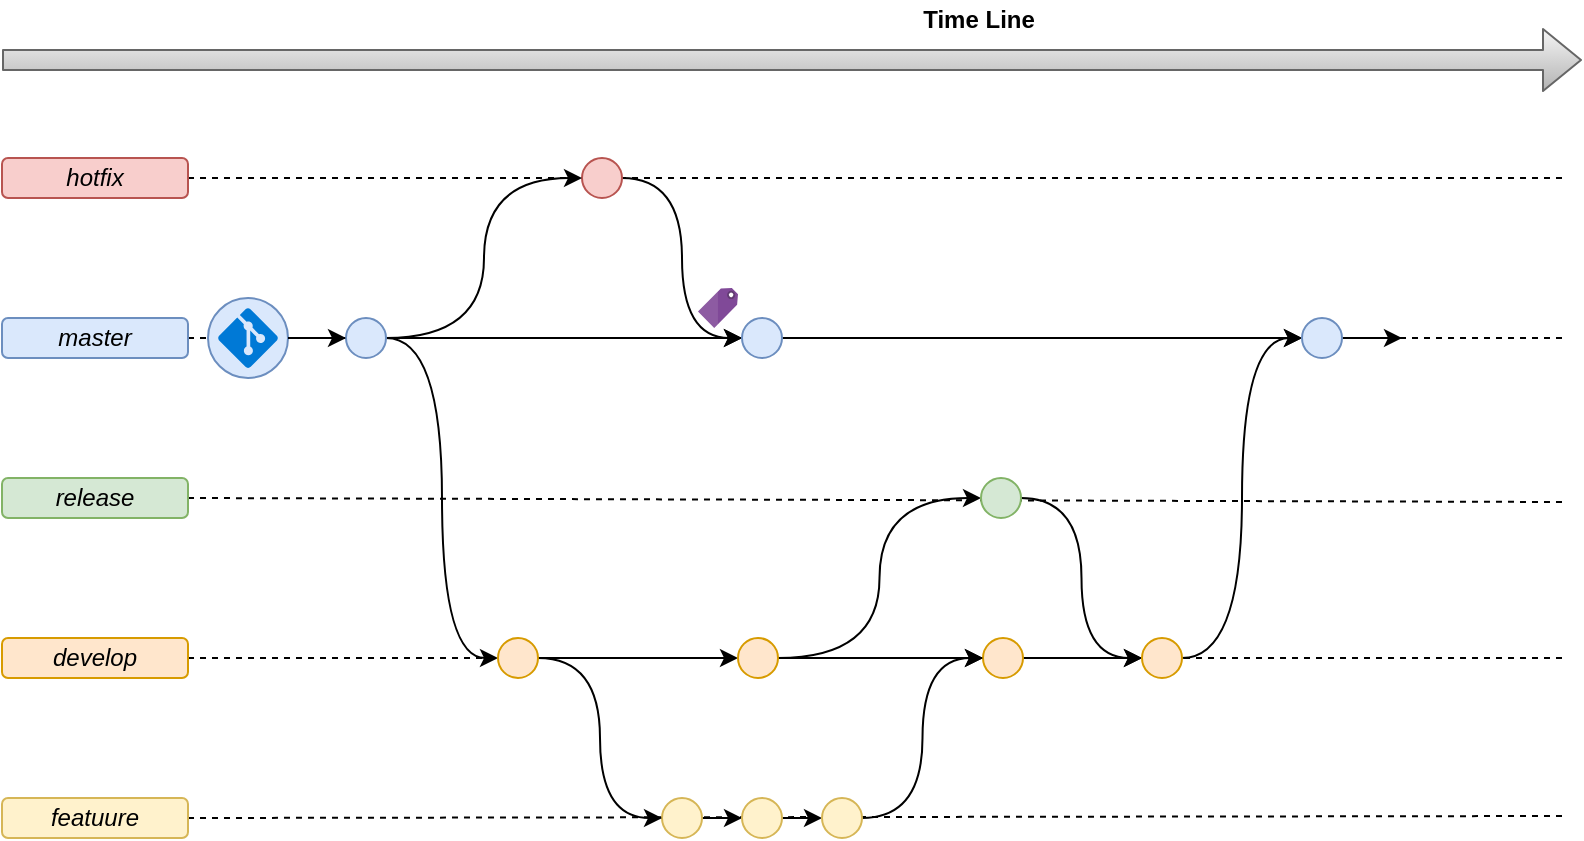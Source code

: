 <mxfile version="10.7.2" type="device"><diagram id="VqupGmc6FMFOg1BoKGOg" name="Página-1"><mxGraphModel dx="840" dy="1705" grid="1" gridSize="10" guides="1" tooltips="1" connect="1" arrows="1" fold="1" page="1" pageScale="1" pageWidth="827" pageHeight="1169" math="0" shadow="0"><root><mxCell id="0"/><mxCell id="1" parent="0"/><mxCell id="4XPv6ZGtoWSZZRw497rc-11" style="rounded=0;orthogonalLoop=1;jettySize=auto;html=1;endArrow=none;endFill=0;dashed=1;exitX=1;exitY=0.5;exitDx=0;exitDy=0;" edge="1" parent="1" source="WPUwWo5HzPdh8cVN5kZH-49"><mxGeometry relative="1" as="geometry"><mxPoint x="800" y="359" as="targetPoint"/><mxPoint x="123" y="359" as="sourcePoint"/></mxGeometry></mxCell><mxCell id="4XPv6ZGtoWSZZRw497rc-10" style="rounded=0;orthogonalLoop=1;jettySize=auto;html=1;endArrow=none;endFill=0;dashed=1;exitX=1;exitY=0.5;exitDx=0;exitDy=0;" edge="1" parent="1" source="WPUwWo5HzPdh8cVN5kZH-18"><mxGeometry relative="1" as="geometry"><mxPoint x="800" y="280" as="targetPoint"/><mxPoint x="133" y="60" as="sourcePoint"/></mxGeometry></mxCell><mxCell id="4XPv6ZGtoWSZZRw497rc-9" style="rounded=0;orthogonalLoop=1;jettySize=auto;html=1;endArrow=none;endFill=0;dashed=1;exitX=1;exitY=0.5;exitDx=0;exitDy=0;" edge="1" parent="1" source="WPUwWo5HzPdh8cVN5kZH-63"><mxGeometry relative="1" as="geometry"><mxPoint x="800" y="202" as="targetPoint"/><mxPoint x="113" y="201.5" as="sourcePoint"/></mxGeometry></mxCell><mxCell id="4XPv6ZGtoWSZZRw497rc-5" style="rounded=0;orthogonalLoop=1;jettySize=auto;html=1;endArrow=none;endFill=0;dashed=1;" edge="1" parent="1" source="WPUwWo5HzPdh8cVN5kZH-19"><mxGeometry relative="1" as="geometry"><mxPoint x="800" y="40" as="targetPoint"/></mxGeometry></mxCell><mxCell id="4XPv6ZGtoWSZZRw497rc-6" style="rounded=0;orthogonalLoop=1;jettySize=auto;html=1;endArrow=none;endFill=0;dashed=1;" edge="1" parent="1"><mxGeometry relative="1" as="geometry"><mxPoint x="800" y="120" as="targetPoint"/><mxPoint x="113" y="120" as="sourcePoint"/></mxGeometry></mxCell><mxCell id="WPUwWo5HzPdh8cVN5kZH-5" value="" style="shape=flexArrow;endArrow=classic;html=1;gradientColor=#b3b3b3;fillColor=#f5f5f5;strokeColor=#666666;" parent="1" edge="1"><mxGeometry y="30" width="50" height="50" relative="1" as="geometry"><mxPoint x="20" y="-19" as="sourcePoint"/><mxPoint x="810" y="-19" as="targetPoint"/><mxPoint as="offset"/></mxGeometry></mxCell><mxCell id="WPUwWo5HzPdh8cVN5kZH-7" value="Time Line" style="text;html=1;resizable=0;autosize=1;align=center;verticalAlign=middle;points=[];fillColor=none;strokeColor=none;rounded=0;fontStyle=1" parent="1" vertex="1"><mxGeometry x="472.5" y="-49" width="70" height="20" as="geometry"/></mxCell><mxCell id="WPUwWo5HzPdh8cVN5kZH-17" value="master" style="rounded=1;whiteSpace=wrap;html=1;strokeColor=#6c8ebf;fillColor=#dae8fc;fontStyle=2" parent="1" vertex="1"><mxGeometry x="20" y="110" width="93" height="20" as="geometry"/></mxCell><mxCell id="WPUwWo5HzPdh8cVN5kZH-18" value="develop" style="rounded=1;whiteSpace=wrap;html=1;strokeColor=#d79b00;fillColor=#ffe6cc;fontStyle=2" parent="1" vertex="1"><mxGeometry x="20" y="270" width="93" height="20" as="geometry"/></mxCell><mxCell id="WPUwWo5HzPdh8cVN5kZH-19" value="hotfix" style="rounded=1;whiteSpace=wrap;html=1;strokeColor=#b85450;fillColor=#f8cecc;fontStyle=2" parent="1" vertex="1"><mxGeometry x="20" y="30" width="93" height="20" as="geometry"/></mxCell><mxCell id="WPUwWo5HzPdh8cVN5kZH-54" style="edgeStyle=orthogonalEdgeStyle;curved=1;rounded=0;orthogonalLoop=1;jettySize=auto;html=1;entryX=0;entryY=0.5;entryDx=0;entryDy=0;" parent="1" source="WPUwWo5HzPdh8cVN5kZH-22" target="WPUwWo5HzPdh8cVN5kZH-52" edge="1"><mxGeometry relative="1" as="geometry"/></mxCell><mxCell id="WPUwWo5HzPdh8cVN5kZH-22" value="" style="ellipse;whiteSpace=wrap;html=1;aspect=fixed;strokeColor=#d6b656;fillColor=#fff2cc;" parent="1" vertex="1"><mxGeometry x="350" y="350" width="20" height="20" as="geometry"/></mxCell><mxCell id="WPUwWo5HzPdh8cVN5kZH-48" style="edgeStyle=orthogonalEdgeStyle;curved=1;rounded=0;orthogonalLoop=1;jettySize=auto;html=1;entryX=0;entryY=0.5;entryDx=0;entryDy=0;" parent="1" source="WPUwWo5HzPdh8cVN5kZH-24" target="WPUwWo5HzPdh8cVN5kZH-37" edge="1"><mxGeometry relative="1" as="geometry"/></mxCell><mxCell id="WPUwWo5HzPdh8cVN5kZH-24" value="" style="ellipse;whiteSpace=wrap;html=1;aspect=fixed;strokeColor=#b85450;fillColor=#f8cecc;" parent="1" vertex="1"><mxGeometry x="310" y="30" width="20" height="20" as="geometry"/></mxCell><mxCell id="WPUwWo5HzPdh8cVN5kZH-30" value="" style="group" parent="1" vertex="1" connectable="0"><mxGeometry x="123" y="100" width="40" height="40" as="geometry"/></mxCell><mxCell id="WPUwWo5HzPdh8cVN5kZH-28" value="" style="ellipse;whiteSpace=wrap;html=1;aspect=fixed;strokeColor=#6c8ebf;fillColor=#dae8fc;" parent="WPUwWo5HzPdh8cVN5kZH-30" vertex="1"><mxGeometry width="40" height="40" as="geometry"/></mxCell><mxCell id="WPUwWo5HzPdh8cVN5kZH-29" value="" style="shadow=0;dashed=0;html=1;strokeColor=none;fillColor=#0079D6;labelPosition=center;verticalLabelPosition=bottom;verticalAlign=top;align=center;shape=mxgraph.azure.git_repository;" parent="WPUwWo5HzPdh8cVN5kZH-30" vertex="1"><mxGeometry x="5" y="5" width="30" height="30" as="geometry"/></mxCell><mxCell id="WPUwWo5HzPdh8cVN5kZH-36" style="edgeStyle=orthogonalEdgeStyle;rounded=0;orthogonalLoop=1;jettySize=auto;html=1;entryX=0;entryY=0.5;entryDx=0;entryDy=0;curved=1;" parent="1" source="WPUwWo5HzPdh8cVN5kZH-33" target="WPUwWo5HzPdh8cVN5kZH-35" edge="1"><mxGeometry relative="1" as="geometry"/></mxCell><mxCell id="WPUwWo5HzPdh8cVN5kZH-38" style="edgeStyle=orthogonalEdgeStyle;curved=1;rounded=0;orthogonalLoop=1;jettySize=auto;html=1;entryX=0;entryY=0.5;entryDx=0;entryDy=0;" parent="1" source="WPUwWo5HzPdh8cVN5kZH-33" target="WPUwWo5HzPdh8cVN5kZH-37" edge="1"><mxGeometry relative="1" as="geometry"/></mxCell><mxCell id="WPUwWo5HzPdh8cVN5kZH-47" style="edgeStyle=orthogonalEdgeStyle;curved=1;rounded=0;orthogonalLoop=1;jettySize=auto;html=1;entryX=0;entryY=0.5;entryDx=0;entryDy=0;" parent="1" source="WPUwWo5HzPdh8cVN5kZH-33" target="WPUwWo5HzPdh8cVN5kZH-24" edge="1"><mxGeometry relative="1" as="geometry"/></mxCell><mxCell id="WPUwWo5HzPdh8cVN5kZH-33" value="" style="ellipse;whiteSpace=wrap;html=1;aspect=fixed;strokeColor=#6c8ebf;fillColor=#dae8fc;" parent="1" vertex="1"><mxGeometry x="192" y="110" width="20" height="20" as="geometry"/></mxCell><mxCell id="WPUwWo5HzPdh8cVN5kZH-34" style="edgeStyle=none;rounded=0;orthogonalLoop=1;jettySize=auto;html=1;entryX=0;entryY=0.5;entryDx=0;entryDy=0;exitX=1;exitY=0.5;exitDx=0;exitDy=0;" parent="1" source="WPUwWo5HzPdh8cVN5kZH-28" target="WPUwWo5HzPdh8cVN5kZH-33" edge="1"><mxGeometry relative="1" as="geometry"/></mxCell><mxCell id="WPUwWo5HzPdh8cVN5kZH-51" style="edgeStyle=orthogonalEdgeStyle;curved=1;rounded=0;orthogonalLoop=1;jettySize=auto;html=1;entryX=0;entryY=0.5;entryDx=0;entryDy=0;" parent="1" source="WPUwWo5HzPdh8cVN5kZH-35" target="WPUwWo5HzPdh8cVN5kZH-22" edge="1"><mxGeometry relative="1" as="geometry"/></mxCell><mxCell id="WPUwWo5HzPdh8cVN5kZH-61" style="edgeStyle=orthogonalEdgeStyle;curved=1;rounded=0;orthogonalLoop=1;jettySize=auto;html=1;entryX=0;entryY=0.5;entryDx=0;entryDy=0;" parent="1" source="WPUwWo5HzPdh8cVN5kZH-35" target="WPUwWo5HzPdh8cVN5kZH-60" edge="1"><mxGeometry relative="1" as="geometry"/></mxCell><mxCell id="WPUwWo5HzPdh8cVN5kZH-35" value="" style="ellipse;whiteSpace=wrap;html=1;aspect=fixed;strokeColor=#d79b00;fillColor=#ffe6cc;" parent="1" vertex="1"><mxGeometry x="268" y="270" width="20" height="20" as="geometry"/></mxCell><mxCell id="4XPv6ZGtoWSZZRw497rc-2" style="edgeStyle=orthogonalEdgeStyle;rounded=0;orthogonalLoop=1;jettySize=auto;html=1;entryX=0;entryY=0.5;entryDx=0;entryDy=0;" edge="1" parent="1" source="WPUwWo5HzPdh8cVN5kZH-37" target="4XPv6ZGtoWSZZRw497rc-1"><mxGeometry relative="1" as="geometry"/></mxCell><mxCell id="WPUwWo5HzPdh8cVN5kZH-37" value="" style="ellipse;whiteSpace=wrap;html=1;aspect=fixed;strokeColor=#6c8ebf;fillColor=#dae8fc;" parent="1" vertex="1"><mxGeometry x="390" y="110" width="20" height="20" as="geometry"/></mxCell><mxCell id="WPUwWo5HzPdh8cVN5kZH-49" value="featuure" style="rounded=1;whiteSpace=wrap;html=1;strokeColor=#d6b656;fillColor=#fff2cc;fontStyle=2" parent="1" vertex="1"><mxGeometry x="20" y="350" width="93" height="20" as="geometry"/></mxCell><mxCell id="WPUwWo5HzPdh8cVN5kZH-57" style="edgeStyle=orthogonalEdgeStyle;curved=1;rounded=0;orthogonalLoop=1;jettySize=auto;html=1;exitX=1;exitY=0.5;exitDx=0;exitDy=0;entryX=0;entryY=0.5;entryDx=0;entryDy=0;" parent="1" source="WPUwWo5HzPdh8cVN5kZH-52" target="WPUwWo5HzPdh8cVN5kZH-53" edge="1"><mxGeometry relative="1" as="geometry"/></mxCell><mxCell id="WPUwWo5HzPdh8cVN5kZH-52" value="" style="ellipse;whiteSpace=wrap;html=1;aspect=fixed;strokeColor=#d6b656;fillColor=#fff2cc;" parent="1" vertex="1"><mxGeometry x="390" y="350" width="20" height="20" as="geometry"/></mxCell><mxCell id="WPUwWo5HzPdh8cVN5kZH-59" style="edgeStyle=orthogonalEdgeStyle;curved=1;rounded=0;orthogonalLoop=1;jettySize=auto;html=1;exitX=1;exitY=0.5;exitDx=0;exitDy=0;entryX=0;entryY=0.5;entryDx=0;entryDy=0;" parent="1" source="WPUwWo5HzPdh8cVN5kZH-53" target="WPUwWo5HzPdh8cVN5kZH-58" edge="1"><mxGeometry relative="1" as="geometry"/></mxCell><mxCell id="WPUwWo5HzPdh8cVN5kZH-53" value="" style="ellipse;whiteSpace=wrap;html=1;aspect=fixed;strokeColor=#d6b656;fillColor=#fff2cc;" parent="1" vertex="1"><mxGeometry x="430" y="350" width="20" height="20" as="geometry"/></mxCell><mxCell id="WPUwWo5HzPdh8cVN5kZH-69" style="edgeStyle=orthogonalEdgeStyle;curved=1;rounded=0;orthogonalLoop=1;jettySize=auto;html=1;entryX=0;entryY=0.5;entryDx=0;entryDy=0;" parent="1" source="WPUwWo5HzPdh8cVN5kZH-58" target="WPUwWo5HzPdh8cVN5kZH-67" edge="1"><mxGeometry relative="1" as="geometry"/></mxCell><mxCell id="WPUwWo5HzPdh8cVN5kZH-58" value="" style="ellipse;whiteSpace=wrap;html=1;aspect=fixed;strokeColor=#d79b00;fillColor=#ffe6cc;" parent="1" vertex="1"><mxGeometry x="510.5" y="270" width="20" height="20" as="geometry"/></mxCell><mxCell id="WPUwWo5HzPdh8cVN5kZH-62" style="edgeStyle=orthogonalEdgeStyle;curved=1;rounded=0;orthogonalLoop=1;jettySize=auto;html=1;entryX=0;entryY=0.5;entryDx=0;entryDy=0;" parent="1" source="WPUwWo5HzPdh8cVN5kZH-60" target="WPUwWo5HzPdh8cVN5kZH-58" edge="1"><mxGeometry relative="1" as="geometry"/></mxCell><mxCell id="WPUwWo5HzPdh8cVN5kZH-65" style="edgeStyle=orthogonalEdgeStyle;curved=1;rounded=0;orthogonalLoop=1;jettySize=auto;html=1;entryX=0;entryY=0.5;entryDx=0;entryDy=0;" parent="1" source="WPUwWo5HzPdh8cVN5kZH-60" target="WPUwWo5HzPdh8cVN5kZH-64" edge="1"><mxGeometry relative="1" as="geometry"/></mxCell><mxCell id="WPUwWo5HzPdh8cVN5kZH-60" value="" style="ellipse;whiteSpace=wrap;html=1;aspect=fixed;strokeColor=#d79b00;fillColor=#ffe6cc;" parent="1" vertex="1"><mxGeometry x="388" y="270" width="20" height="20" as="geometry"/></mxCell><mxCell id="WPUwWo5HzPdh8cVN5kZH-63" value="release" style="rounded=1;whiteSpace=wrap;html=1;strokeColor=#82b366;fillColor=#d5e8d4;fontStyle=2" parent="1" vertex="1"><mxGeometry x="20" y="190" width="93" height="20" as="geometry"/></mxCell><mxCell id="WPUwWo5HzPdh8cVN5kZH-68" style="edgeStyle=orthogonalEdgeStyle;curved=1;rounded=0;orthogonalLoop=1;jettySize=auto;html=1;entryX=0;entryY=0.5;entryDx=0;entryDy=0;" parent="1" source="WPUwWo5HzPdh8cVN5kZH-64" target="WPUwWo5HzPdh8cVN5kZH-67" edge="1"><mxGeometry relative="1" as="geometry"/></mxCell><mxCell id="WPUwWo5HzPdh8cVN5kZH-64" value="" style="ellipse;whiteSpace=wrap;html=1;aspect=fixed;strokeColor=#82b366;fillColor=#d5e8d4;" parent="1" vertex="1"><mxGeometry x="509.5" y="190" width="20" height="20" as="geometry"/></mxCell><mxCell id="4XPv6ZGtoWSZZRw497rc-3" style="edgeStyle=orthogonalEdgeStyle;rounded=0;orthogonalLoop=1;jettySize=auto;html=1;curved=1;entryX=0;entryY=0.5;entryDx=0;entryDy=0;" edge="1" parent="1" source="WPUwWo5HzPdh8cVN5kZH-67" target="4XPv6ZGtoWSZZRw497rc-1"><mxGeometry relative="1" as="geometry"><mxPoint x="650" y="240" as="targetPoint"/></mxGeometry></mxCell><mxCell id="WPUwWo5HzPdh8cVN5kZH-67" value="" style="ellipse;whiteSpace=wrap;html=1;aspect=fixed;strokeColor=#d79b00;fillColor=#ffe6cc;" parent="1" vertex="1"><mxGeometry x="590" y="270" width="20" height="20" as="geometry"/></mxCell><mxCell id="WPUwWo5HzPdh8cVN5kZH-70" value="" style="aspect=fixed;html=1;perimeter=none;align=center;shadow=0;dashed=0;image;fontSize=12;image=img/lib/mscae/Tag.svg;strokeColor=#FF8000;fillColor=#0000FF;" parent="1" vertex="1"><mxGeometry x="368" y="95" width="20" height="20" as="geometry"/></mxCell><mxCell id="4XPv6ZGtoWSZZRw497rc-4" style="edgeStyle=orthogonalEdgeStyle;curved=1;rounded=0;orthogonalLoop=1;jettySize=auto;html=1;" edge="1" parent="1" source="4XPv6ZGtoWSZZRw497rc-1"><mxGeometry relative="1" as="geometry"><mxPoint x="720" y="120" as="targetPoint"/></mxGeometry></mxCell><mxCell id="4XPv6ZGtoWSZZRw497rc-1" value="" style="ellipse;whiteSpace=wrap;html=1;aspect=fixed;strokeColor=#6c8ebf;fillColor=#dae8fc;" vertex="1" parent="1"><mxGeometry x="670" y="110" width="20" height="20" as="geometry"/></mxCell></root></mxGraphModel></diagram></mxfile>